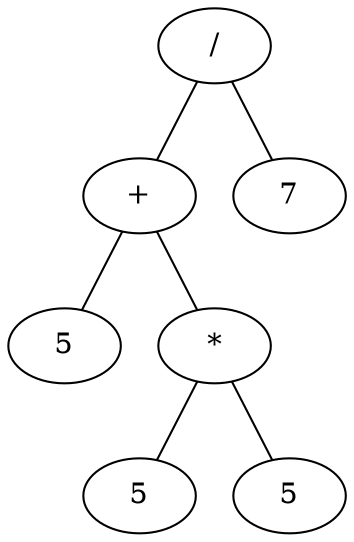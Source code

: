 graph G {
	n1 [label = "/"];
	n1 -- n2;
	n2 [label = "+"];
	n2 -- n3;
	n3 [label = "5"];
	n2 -- n6;
	n6 [label = "*"];
	n6 -- n7;
	n7 [label = "5"];
	n6 -- n10;
	n10 [label = "5"];
	n1 -- n13;
	n13 [label = "7"];
}
